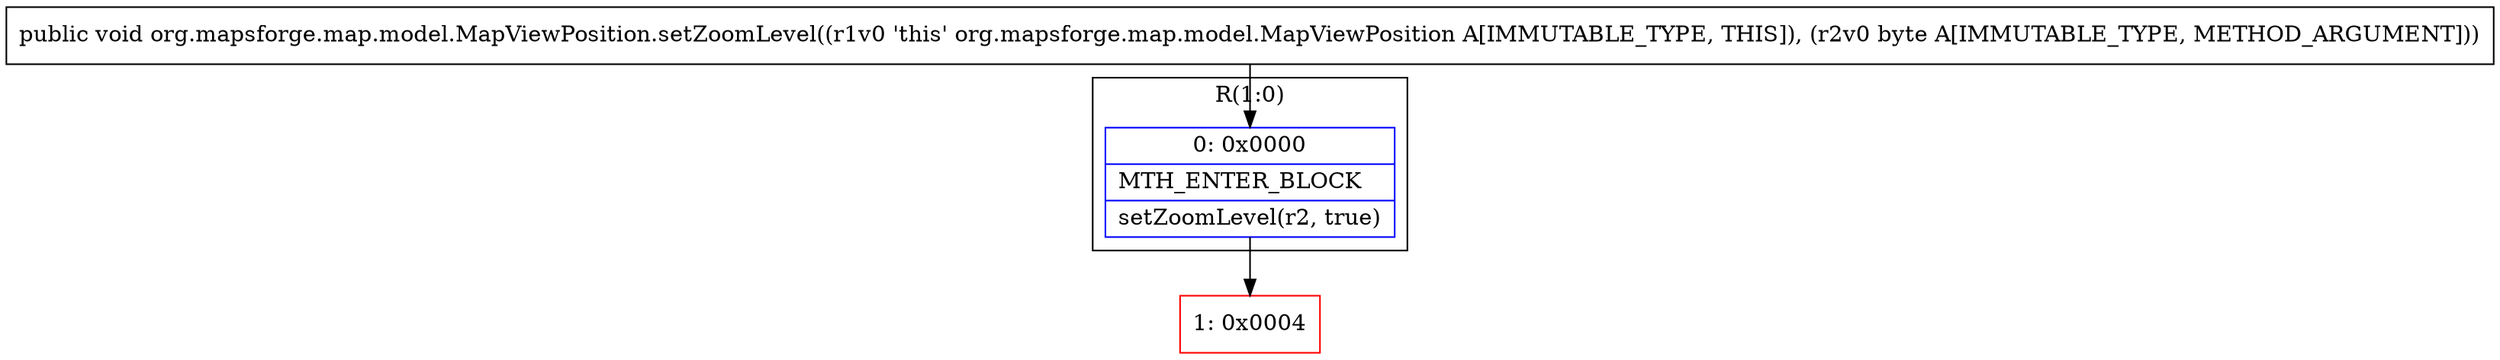 digraph "CFG fororg.mapsforge.map.model.MapViewPosition.setZoomLevel(B)V" {
subgraph cluster_Region_30770107 {
label = "R(1:0)";
node [shape=record,color=blue];
Node_0 [shape=record,label="{0\:\ 0x0000|MTH_ENTER_BLOCK\l|setZoomLevel(r2, true)\l}"];
}
Node_1 [shape=record,color=red,label="{1\:\ 0x0004}"];
MethodNode[shape=record,label="{public void org.mapsforge.map.model.MapViewPosition.setZoomLevel((r1v0 'this' org.mapsforge.map.model.MapViewPosition A[IMMUTABLE_TYPE, THIS]), (r2v0 byte A[IMMUTABLE_TYPE, METHOD_ARGUMENT])) }"];
MethodNode -> Node_0;
Node_0 -> Node_1;
}

